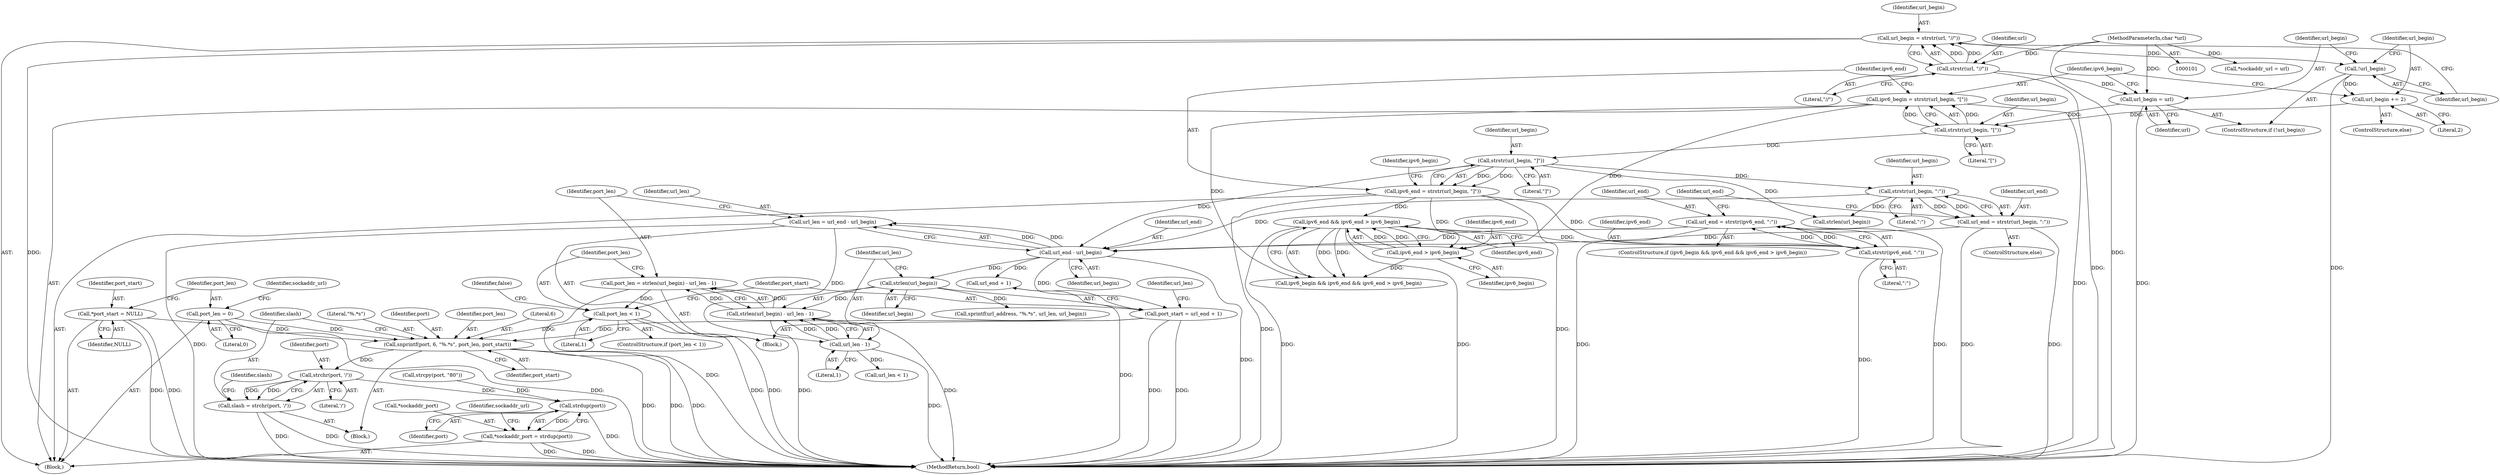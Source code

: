 digraph "0_cgminer_e1c5050734123973b99d181c45e74b2cbb00272e@API" {
"1000216" [label="(Call,snprintf(port, 6, \"%.*s\", port_len, port_start))"];
"1000186" [label="(Call,port_len < 1)"];
"1000177" [label="(Call,port_len = strlen(url_begin) - url_len - 1)"];
"1000179" [label="(Call,strlen(url_begin) - url_len - 1)"];
"1000180" [label="(Call,strlen(url_begin))"];
"1000174" [label="(Call,url_end - url_begin)"];
"1000158" [label="(Call,url_end = strstr(ipv6_end, \":\"))"];
"1000160" [label="(Call,strstr(ipv6_end, \":\"))"];
"1000153" [label="(Call,ipv6_end && ipv6_end > ipv6_begin)"];
"1000155" [label="(Call,ipv6_end > ipv6_begin)"];
"1000145" [label="(Call,ipv6_end = strstr(url_begin, \"]\"))"];
"1000147" [label="(Call,strstr(url_begin, \"]\"))"];
"1000142" [label="(Call,strstr(url_begin, \"[\"))"];
"1000133" [label="(Call,url_begin = url)"];
"1000127" [label="(Call,strstr(url, \"//\"))"];
"1000102" [label="(MethodParameterIn,char *url)"];
"1000137" [label="(Call,url_begin += 2)"];
"1000131" [label="(Call,!url_begin)"];
"1000125" [label="(Call,url_begin = strstr(url, \"//\"))"];
"1000140" [label="(Call,ipv6_begin = strstr(url_begin, \"[\"))"];
"1000164" [label="(Call,url_end = strstr(url_begin, \":\"))"];
"1000166" [label="(Call,strstr(url_begin, \":\"))"];
"1000182" [label="(Call,url_len - 1)"];
"1000172" [label="(Call,url_len = url_end - url_begin)"];
"1000118" [label="(Call,port_len = 0)"];
"1000111" [label="(Call,*port_start = NULL)"];
"1000191" [label="(Call,port_start = url_end + 1)"];
"1000224" [label="(Call,strchr(port, '/'))"];
"1000222" [label="(Call,slash = strchr(port, '/'))"];
"1000240" [label="(Call,strdup(port))"];
"1000237" [label="(Call,*sockaddr_port = strdup(port))"];
"1000182" [label="(Call,url_len - 1)"];
"1000128" [label="(Identifier,url)"];
"1000220" [label="(Identifier,port_len)"];
"1000151" [label="(Call,ipv6_begin && ipv6_end && ipv6_end > ipv6_begin)"];
"1000186" [label="(Call,port_len < 1)"];
"1000137" [label="(Call,url_begin += 2)"];
"1000141" [label="(Identifier,ipv6_begin)"];
"1000219" [label="(Literal,\"%.*s\")"];
"1000156" [label="(Identifier,ipv6_end)"];
"1000118" [label="(Call,port_len = 0)"];
"1000146" [label="(Identifier,ipv6_end)"];
"1000217" [label="(Identifier,port)"];
"1000178" [label="(Identifier,port_len)"];
"1000240" [label="(Call,strdup(port))"];
"1000162" [label="(Literal,\":\")"];
"1000228" [label="(Identifier,slash)"];
"1000241" [label="(Identifier,port)"];
"1000154" [label="(Identifier,ipv6_end)"];
"1000179" [label="(Call,strlen(url_begin) - url_len - 1)"];
"1000176" [label="(Identifier,url_begin)"];
"1000170" [label="(Identifier,url_end)"];
"1000132" [label="(Identifier,url_begin)"];
"1000145" [label="(Call,ipv6_end = strstr(url_begin, \"]\"))"];
"1000234" [label="(Call,strcpy(port, \"80\"))"];
"1000123" [label="(Identifier,sockaddr_url)"];
"1000144" [label="(Literal,\"[\")"];
"1000126" [label="(Identifier,url_begin)"];
"1000177" [label="(Call,port_len = strlen(url_begin) - url_len - 1)"];
"1000143" [label="(Identifier,url_begin)"];
"1000167" [label="(Identifier,url_begin)"];
"1000171" [label="(Block,)"];
"1000120" [label="(Literal,0)"];
"1000161" [label="(Identifier,ipv6_end)"];
"1000142" [label="(Call,strstr(url_begin, \"[\"))"];
"1000164" [label="(Call,url_end = strstr(url_begin, \":\"))"];
"1000119" [label="(Identifier,port_len)"];
"1000136" [label="(ControlStructure,else)"];
"1000216" [label="(Call,snprintf(port, 6, \"%.*s\", port_len, port_start))"];
"1000160" [label="(Call,strstr(ipv6_end, \":\"))"];
"1000168" [label="(Literal,\":\")"];
"1000102" [label="(MethodParameterIn,char *url)"];
"1000149" [label="(Literal,\"]\")"];
"1000244" [label="(Identifier,sockaddr_url)"];
"1000226" [label="(Literal,'/')"];
"1000192" [label="(Identifier,port_start)"];
"1000175" [label="(Identifier,url_end)"];
"1000224" [label="(Call,strchr(port, '/'))"];
"1000130" [label="(ControlStructure,if (!url_begin))"];
"1000249" [label="(MethodReturn,bool)"];
"1000222" [label="(Call,slash = strchr(port, '/'))"];
"1000155" [label="(Call,ipv6_end > ipv6_begin)"];
"1000157" [label="(Identifier,ipv6_begin)"];
"1000111" [label="(Call,*port_start = NULL)"];
"1000190" [label="(Identifier,false)"];
"1000148" [label="(Identifier,url_begin)"];
"1000147" [label="(Call,strstr(url_begin, \"]\"))"];
"1000183" [label="(Identifier,url_len)"];
"1000153" [label="(Call,ipv6_end && ipv6_end > ipv6_begin)"];
"1000133" [label="(Call,url_begin = url)"];
"1000131" [label="(Call,!url_begin)"];
"1000127" [label="(Call,strstr(url, \"//\"))"];
"1000134" [label="(Identifier,url_begin)"];
"1000174" [label="(Call,url_end - url_begin)"];
"1000152" [label="(Identifier,ipv6_begin)"];
"1000150" [label="(ControlStructure,if (ipv6_begin && ipv6_end && ipv6_end > ipv6_begin))"];
"1000105" [label="(Block,)"];
"1000158" [label="(Call,url_end = strstr(ipv6_end, \":\"))"];
"1000121" [label="(Call,*sockaddr_url = url)"];
"1000139" [label="(Literal,2)"];
"1000166" [label="(Call,strstr(url_begin, \":\"))"];
"1000188" [label="(Literal,1)"];
"1000221" [label="(Identifier,port_start)"];
"1000191" [label="(Call,port_start = url_end + 1)"];
"1000223" [label="(Identifier,slash)"];
"1000180" [label="(Call,strlen(url_begin))"];
"1000225" [label="(Identifier,port)"];
"1000140" [label="(Call,ipv6_begin = strstr(url_begin, \"[\"))"];
"1000165" [label="(Identifier,url_end)"];
"1000113" [label="(Identifier,NULL)"];
"1000184" [label="(Literal,1)"];
"1000138" [label="(Identifier,url_begin)"];
"1000214" [label="(Block,)"];
"1000135" [label="(Identifier,url)"];
"1000203" [label="(Identifier,url_len)"];
"1000129" [label="(Literal,\"//\")"];
"1000237" [label="(Call,*sockaddr_port = strdup(port))"];
"1000207" [label="(Call,sprintf(url_address, \"%.*s\", url_len, url_begin))"];
"1000159" [label="(Identifier,url_end)"];
"1000187" [label="(Identifier,port_len)"];
"1000125" [label="(Call,url_begin = strstr(url, \"//\"))"];
"1000112" [label="(Identifier,port_start)"];
"1000163" [label="(ControlStructure,else)"];
"1000202" [label="(Call,url_len < 1)"];
"1000238" [label="(Call,*sockaddr_port)"];
"1000218" [label="(Literal,6)"];
"1000173" [label="(Identifier,url_len)"];
"1000172" [label="(Call,url_len = url_end - url_begin)"];
"1000185" [label="(ControlStructure,if (port_len < 1))"];
"1000199" [label="(Call,strlen(url_begin))"];
"1000193" [label="(Call,url_end + 1)"];
"1000181" [label="(Identifier,url_begin)"];
"1000216" -> "1000214"  [label="AST: "];
"1000216" -> "1000221"  [label="CFG: "];
"1000217" -> "1000216"  [label="AST: "];
"1000218" -> "1000216"  [label="AST: "];
"1000219" -> "1000216"  [label="AST: "];
"1000220" -> "1000216"  [label="AST: "];
"1000221" -> "1000216"  [label="AST: "];
"1000223" -> "1000216"  [label="CFG: "];
"1000216" -> "1000249"  [label="DDG: "];
"1000216" -> "1000249"  [label="DDG: "];
"1000216" -> "1000249"  [label="DDG: "];
"1000186" -> "1000216"  [label="DDG: "];
"1000118" -> "1000216"  [label="DDG: "];
"1000111" -> "1000216"  [label="DDG: "];
"1000191" -> "1000216"  [label="DDG: "];
"1000216" -> "1000224"  [label="DDG: "];
"1000186" -> "1000185"  [label="AST: "];
"1000186" -> "1000188"  [label="CFG: "];
"1000187" -> "1000186"  [label="AST: "];
"1000188" -> "1000186"  [label="AST: "];
"1000190" -> "1000186"  [label="CFG: "];
"1000192" -> "1000186"  [label="CFG: "];
"1000186" -> "1000249"  [label="DDG: "];
"1000186" -> "1000249"  [label="DDG: "];
"1000177" -> "1000186"  [label="DDG: "];
"1000177" -> "1000171"  [label="AST: "];
"1000177" -> "1000179"  [label="CFG: "];
"1000178" -> "1000177"  [label="AST: "];
"1000179" -> "1000177"  [label="AST: "];
"1000187" -> "1000177"  [label="CFG: "];
"1000177" -> "1000249"  [label="DDG: "];
"1000179" -> "1000177"  [label="DDG: "];
"1000179" -> "1000177"  [label="DDG: "];
"1000179" -> "1000182"  [label="CFG: "];
"1000180" -> "1000179"  [label="AST: "];
"1000182" -> "1000179"  [label="AST: "];
"1000179" -> "1000249"  [label="DDG: "];
"1000179" -> "1000249"  [label="DDG: "];
"1000180" -> "1000179"  [label="DDG: "];
"1000182" -> "1000179"  [label="DDG: "];
"1000182" -> "1000179"  [label="DDG: "];
"1000180" -> "1000181"  [label="CFG: "];
"1000181" -> "1000180"  [label="AST: "];
"1000183" -> "1000180"  [label="CFG: "];
"1000180" -> "1000249"  [label="DDG: "];
"1000174" -> "1000180"  [label="DDG: "];
"1000180" -> "1000207"  [label="DDG: "];
"1000174" -> "1000172"  [label="AST: "];
"1000174" -> "1000176"  [label="CFG: "];
"1000175" -> "1000174"  [label="AST: "];
"1000176" -> "1000174"  [label="AST: "];
"1000172" -> "1000174"  [label="CFG: "];
"1000174" -> "1000249"  [label="DDG: "];
"1000174" -> "1000172"  [label="DDG: "];
"1000174" -> "1000172"  [label="DDG: "];
"1000158" -> "1000174"  [label="DDG: "];
"1000164" -> "1000174"  [label="DDG: "];
"1000166" -> "1000174"  [label="DDG: "];
"1000147" -> "1000174"  [label="DDG: "];
"1000174" -> "1000191"  [label="DDG: "];
"1000174" -> "1000193"  [label="DDG: "];
"1000158" -> "1000150"  [label="AST: "];
"1000158" -> "1000160"  [label="CFG: "];
"1000159" -> "1000158"  [label="AST: "];
"1000160" -> "1000158"  [label="AST: "];
"1000170" -> "1000158"  [label="CFG: "];
"1000158" -> "1000249"  [label="DDG: "];
"1000158" -> "1000249"  [label="DDG: "];
"1000160" -> "1000158"  [label="DDG: "];
"1000160" -> "1000158"  [label="DDG: "];
"1000160" -> "1000162"  [label="CFG: "];
"1000161" -> "1000160"  [label="AST: "];
"1000162" -> "1000160"  [label="AST: "];
"1000160" -> "1000249"  [label="DDG: "];
"1000153" -> "1000160"  [label="DDG: "];
"1000145" -> "1000160"  [label="DDG: "];
"1000153" -> "1000151"  [label="AST: "];
"1000153" -> "1000154"  [label="CFG: "];
"1000153" -> "1000155"  [label="CFG: "];
"1000154" -> "1000153"  [label="AST: "];
"1000155" -> "1000153"  [label="AST: "];
"1000151" -> "1000153"  [label="CFG: "];
"1000153" -> "1000249"  [label="DDG: "];
"1000153" -> "1000249"  [label="DDG: "];
"1000153" -> "1000151"  [label="DDG: "];
"1000153" -> "1000151"  [label="DDG: "];
"1000155" -> "1000153"  [label="DDG: "];
"1000155" -> "1000153"  [label="DDG: "];
"1000145" -> "1000153"  [label="DDG: "];
"1000155" -> "1000157"  [label="CFG: "];
"1000156" -> "1000155"  [label="AST: "];
"1000157" -> "1000155"  [label="AST: "];
"1000155" -> "1000151"  [label="DDG: "];
"1000145" -> "1000155"  [label="DDG: "];
"1000140" -> "1000155"  [label="DDG: "];
"1000145" -> "1000105"  [label="AST: "];
"1000145" -> "1000147"  [label="CFG: "];
"1000146" -> "1000145"  [label="AST: "];
"1000147" -> "1000145"  [label="AST: "];
"1000152" -> "1000145"  [label="CFG: "];
"1000145" -> "1000249"  [label="DDG: "];
"1000145" -> "1000249"  [label="DDG: "];
"1000147" -> "1000145"  [label="DDG: "];
"1000147" -> "1000145"  [label="DDG: "];
"1000147" -> "1000149"  [label="CFG: "];
"1000148" -> "1000147"  [label="AST: "];
"1000149" -> "1000147"  [label="AST: "];
"1000142" -> "1000147"  [label="DDG: "];
"1000147" -> "1000166"  [label="DDG: "];
"1000147" -> "1000199"  [label="DDG: "];
"1000142" -> "1000140"  [label="AST: "];
"1000142" -> "1000144"  [label="CFG: "];
"1000143" -> "1000142"  [label="AST: "];
"1000144" -> "1000142"  [label="AST: "];
"1000140" -> "1000142"  [label="CFG: "];
"1000142" -> "1000140"  [label="DDG: "];
"1000142" -> "1000140"  [label="DDG: "];
"1000133" -> "1000142"  [label="DDG: "];
"1000137" -> "1000142"  [label="DDG: "];
"1000133" -> "1000130"  [label="AST: "];
"1000133" -> "1000135"  [label="CFG: "];
"1000134" -> "1000133"  [label="AST: "];
"1000135" -> "1000133"  [label="AST: "];
"1000141" -> "1000133"  [label="CFG: "];
"1000133" -> "1000249"  [label="DDG: "];
"1000127" -> "1000133"  [label="DDG: "];
"1000102" -> "1000133"  [label="DDG: "];
"1000127" -> "1000125"  [label="AST: "];
"1000127" -> "1000129"  [label="CFG: "];
"1000128" -> "1000127"  [label="AST: "];
"1000129" -> "1000127"  [label="AST: "];
"1000125" -> "1000127"  [label="CFG: "];
"1000127" -> "1000249"  [label="DDG: "];
"1000127" -> "1000125"  [label="DDG: "];
"1000127" -> "1000125"  [label="DDG: "];
"1000102" -> "1000127"  [label="DDG: "];
"1000102" -> "1000101"  [label="AST: "];
"1000102" -> "1000249"  [label="DDG: "];
"1000102" -> "1000121"  [label="DDG: "];
"1000137" -> "1000136"  [label="AST: "];
"1000137" -> "1000139"  [label="CFG: "];
"1000138" -> "1000137"  [label="AST: "];
"1000139" -> "1000137"  [label="AST: "];
"1000141" -> "1000137"  [label="CFG: "];
"1000131" -> "1000137"  [label="DDG: "];
"1000131" -> "1000130"  [label="AST: "];
"1000131" -> "1000132"  [label="CFG: "];
"1000132" -> "1000131"  [label="AST: "];
"1000134" -> "1000131"  [label="CFG: "];
"1000138" -> "1000131"  [label="CFG: "];
"1000131" -> "1000249"  [label="DDG: "];
"1000125" -> "1000131"  [label="DDG: "];
"1000125" -> "1000105"  [label="AST: "];
"1000126" -> "1000125"  [label="AST: "];
"1000132" -> "1000125"  [label="CFG: "];
"1000125" -> "1000249"  [label="DDG: "];
"1000140" -> "1000105"  [label="AST: "];
"1000141" -> "1000140"  [label="AST: "];
"1000146" -> "1000140"  [label="CFG: "];
"1000140" -> "1000249"  [label="DDG: "];
"1000140" -> "1000151"  [label="DDG: "];
"1000164" -> "1000163"  [label="AST: "];
"1000164" -> "1000166"  [label="CFG: "];
"1000165" -> "1000164"  [label="AST: "];
"1000166" -> "1000164"  [label="AST: "];
"1000170" -> "1000164"  [label="CFG: "];
"1000164" -> "1000249"  [label="DDG: "];
"1000164" -> "1000249"  [label="DDG: "];
"1000166" -> "1000164"  [label="DDG: "];
"1000166" -> "1000164"  [label="DDG: "];
"1000166" -> "1000168"  [label="CFG: "];
"1000167" -> "1000166"  [label="AST: "];
"1000168" -> "1000166"  [label="AST: "];
"1000166" -> "1000199"  [label="DDG: "];
"1000182" -> "1000184"  [label="CFG: "];
"1000183" -> "1000182"  [label="AST: "];
"1000184" -> "1000182"  [label="AST: "];
"1000182" -> "1000249"  [label="DDG: "];
"1000172" -> "1000182"  [label="DDG: "];
"1000182" -> "1000202"  [label="DDG: "];
"1000172" -> "1000171"  [label="AST: "];
"1000173" -> "1000172"  [label="AST: "];
"1000178" -> "1000172"  [label="CFG: "];
"1000172" -> "1000249"  [label="DDG: "];
"1000118" -> "1000105"  [label="AST: "];
"1000118" -> "1000120"  [label="CFG: "];
"1000119" -> "1000118"  [label="AST: "];
"1000120" -> "1000118"  [label="AST: "];
"1000123" -> "1000118"  [label="CFG: "];
"1000118" -> "1000249"  [label="DDG: "];
"1000111" -> "1000105"  [label="AST: "];
"1000111" -> "1000113"  [label="CFG: "];
"1000112" -> "1000111"  [label="AST: "];
"1000113" -> "1000111"  [label="AST: "];
"1000119" -> "1000111"  [label="CFG: "];
"1000111" -> "1000249"  [label="DDG: "];
"1000111" -> "1000249"  [label="DDG: "];
"1000191" -> "1000171"  [label="AST: "];
"1000191" -> "1000193"  [label="CFG: "];
"1000192" -> "1000191"  [label="AST: "];
"1000193" -> "1000191"  [label="AST: "];
"1000203" -> "1000191"  [label="CFG: "];
"1000191" -> "1000249"  [label="DDG: "];
"1000191" -> "1000249"  [label="DDG: "];
"1000224" -> "1000222"  [label="AST: "];
"1000224" -> "1000226"  [label="CFG: "];
"1000225" -> "1000224"  [label="AST: "];
"1000226" -> "1000224"  [label="AST: "];
"1000222" -> "1000224"  [label="CFG: "];
"1000224" -> "1000222"  [label="DDG: "];
"1000224" -> "1000222"  [label="DDG: "];
"1000224" -> "1000240"  [label="DDG: "];
"1000222" -> "1000214"  [label="AST: "];
"1000223" -> "1000222"  [label="AST: "];
"1000228" -> "1000222"  [label="CFG: "];
"1000222" -> "1000249"  [label="DDG: "];
"1000222" -> "1000249"  [label="DDG: "];
"1000240" -> "1000237"  [label="AST: "];
"1000240" -> "1000241"  [label="CFG: "];
"1000241" -> "1000240"  [label="AST: "];
"1000237" -> "1000240"  [label="CFG: "];
"1000240" -> "1000249"  [label="DDG: "];
"1000240" -> "1000237"  [label="DDG: "];
"1000234" -> "1000240"  [label="DDG: "];
"1000237" -> "1000105"  [label="AST: "];
"1000238" -> "1000237"  [label="AST: "];
"1000244" -> "1000237"  [label="CFG: "];
"1000237" -> "1000249"  [label="DDG: "];
"1000237" -> "1000249"  [label="DDG: "];
}
